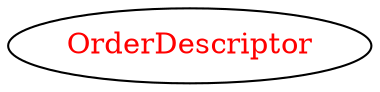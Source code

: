 digraph dependencyGraph {
 concentrate=true;
 ranksep="2.0";
 rankdir="LR"; 
 splines="ortho";
"OrderDescriptor" [fontcolor="red"];
}